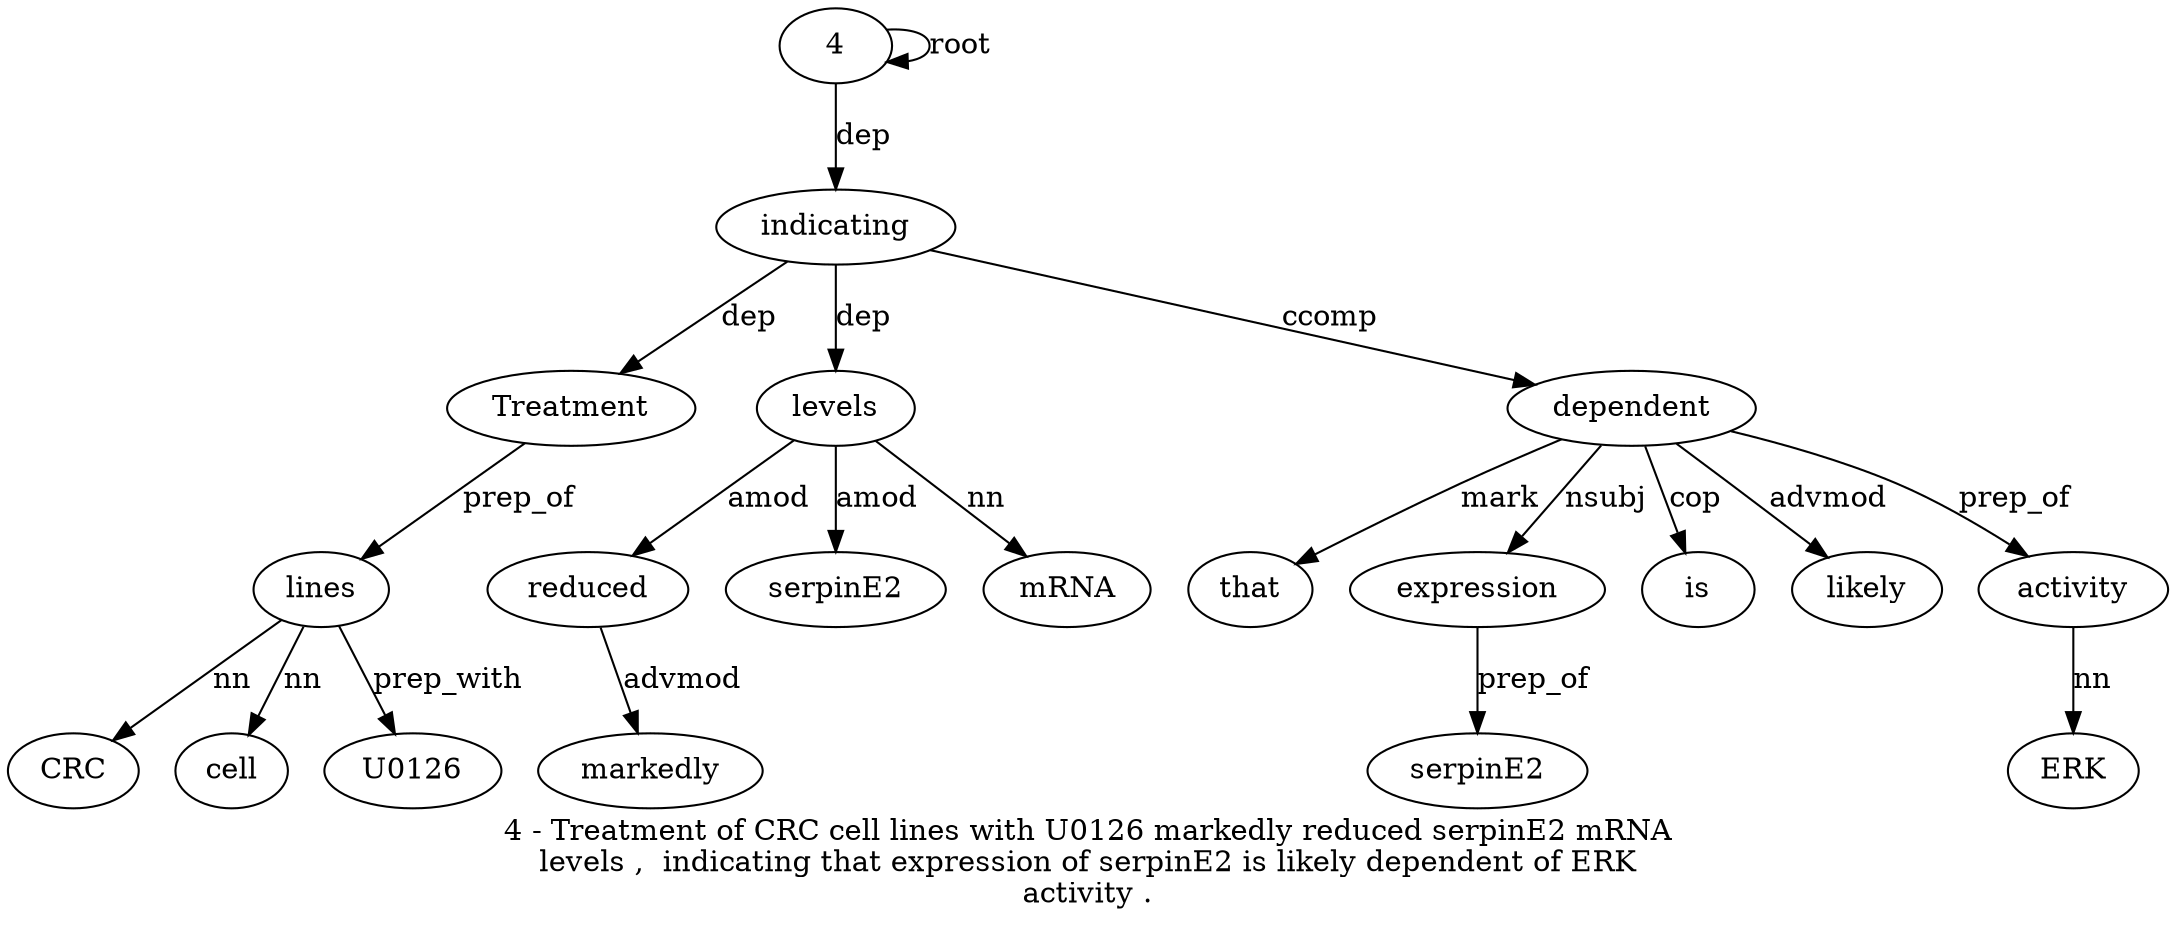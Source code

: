 digraph "4 - Treatment of CRC cell lines with U0126 markedly reduced serpinE2 mRNA levels ,  indicating that expression of serpinE2 is likely dependent of ERK activity ." {
label="4 - Treatment of CRC cell lines with U0126 markedly reduced serpinE2 mRNA
levels ,  indicating that expression of serpinE2 is likely dependent of ERK
activity .";
41 [style=filled, fillcolor=white, label=4];
41 -> 41  [label=root];
indicating16 [style=filled, fillcolor=white, label=indicating];
Treatment3 [style=filled, fillcolor=white, label=Treatment];
indicating16 -> Treatment3  [label=dep];
lines7 [style=filled, fillcolor=white, label=lines];
CRC5 [style=filled, fillcolor=white, label=CRC];
lines7 -> CRC5  [label=nn];
cell6 [style=filled, fillcolor=white, label=cell];
lines7 -> cell6  [label=nn];
Treatment3 -> lines7  [label=prep_of];
U01269 [style=filled, fillcolor=white, label=U0126];
lines7 -> U01269  [label=prep_with];
reduced11 [style=filled, fillcolor=white, label=reduced];
markedly10 [style=filled, fillcolor=white, label=markedly];
reduced11 -> markedly10  [label=advmod];
levels14 [style=filled, fillcolor=white, label=levels];
levels14 -> reduced11  [label=amod];
serpinE21 [style=filled, fillcolor=white, label=serpinE2];
levels14 -> serpinE21  [label=amod];
mRNA13 [style=filled, fillcolor=white, label=mRNA];
levels14 -> mRNA13  [label=nn];
indicating16 -> levels14  [label=dep];
41 -> indicating16  [label=dep];
dependent23 [style=filled, fillcolor=white, label=dependent];
that17 [style=filled, fillcolor=white, label=that];
dependent23 -> that17  [label=mark];
expression18 [style=filled, fillcolor=white, label=expression];
dependent23 -> expression18  [label=nsubj];
serpinE220 [style=filled, fillcolor=white, label=serpinE2];
expression18 -> serpinE220  [label=prep_of];
is21 [style=filled, fillcolor=white, label=is];
dependent23 -> is21  [label=cop];
likely22 [style=filled, fillcolor=white, label=likely];
dependent23 -> likely22  [label=advmod];
indicating16 -> dependent23  [label=ccomp];
activity26 [style=filled, fillcolor=white, label=activity];
ERK25 [style=filled, fillcolor=white, label=ERK];
activity26 -> ERK25  [label=nn];
dependent23 -> activity26  [label=prep_of];
}
